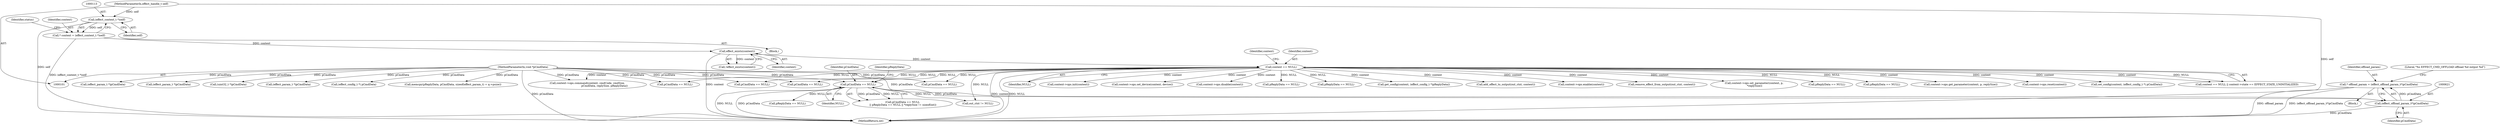 digraph "0_Android_073a80800f341325932c66818ce4302b312909a4@pointer" {
"1000618" [label="(Call,* offload_param = (effect_offload_param_t*)pCmdData)"];
"1000620" [label="(Call,(effect_offload_param_t*)pCmdData)"];
"1000596" [label="(Call,pCmdData == NULL)"];
"1000105" [label="(MethodParameterIn,void *pCmdData)"];
"1000135" [label="(Call,context == NULL)"];
"1000125" [label="(Call,effect_exists(context))"];
"1000110" [label="(Call,* context = (effect_context_t *)self)"];
"1000112" [label="(Call,(effect_context_t *)self)"];
"1000102" [label="(MethodParameterIn,effect_handle_t self)"];
"1000363" [label="(Call,context->ops.disable(context))"];
"1000412" [label="(Call,(effect_param_t *)pCmdData)"];
"1000140" [label="(Identifier,context)"];
"1000125" [label="(Call,effect_exists(context))"];
"1000110" [label="(Call,* context = (effect_context_t *)self)"];
"1000479" [label="(Call,pCmdData == NULL)"];
"1000155" [label="(Call,pReplyData == NULL)"];
"1000570" [label="(Call,(uint32_t *)pCmdData)"];
"1000102" [label="(MethodParameterIn,effect_handle_t self)"];
"1000136" [label="(Identifier,context)"];
"1000274" [label="(Call,pReplyData == NULL)"];
"1000524" [label="(Call,(effect_param_t *)pCmdData)"];
"1000255" [label="(Call,get_config(context, (effect_config_t *)pReplyData))"];
"1000223" [label="(Call,(effect_config_t *) pCmdData)"];
"1000684" [label="(Call,add_effect_to_output(out_ctxt, context))"];
"1000597" [label="(Identifier,pCmdData)"];
"1000311" [label="(Call,context->ops.enable(context))"];
"1000112" [label="(Call,(effect_context_t *)self)"];
"1000664" [label="(Call,remove_effect_from_output(out_ctxt, context))"];
"1000661" [label="(Call,out_ctxt != NULL)"];
"1000538" [label="(Call,context->ops.set_parameter(context, p,\n *replySize))"];
"1000551" [label="(Call,pCmdData == NULL)"];
"1000230" [label="(Call,pReplyData == NULL)"];
"1000326" [label="(Call,pReplyData == NULL)"];
"1000470" [label="(Call,context->ops.get_parameter(context, p, replySize))"];
"1000595" [label="(Call,pCmdData == NULL\n || pReplyData == NULL || *replySize != sizeof(int))"];
"1000114" [label="(Identifier,self)"];
"1000135" [label="(Call,context == NULL)"];
"1000268" [label="(Call,context->ops.reset(context))"];
"1000124" [label="(Call,!effect_exists(context))"];
"1000118" [label="(Identifier,status)"];
"1000618" [label="(Call,* offload_param = (effect_offload_param_t*)pCmdData)"];
"1000587" [label="(Block,)"];
"1000620" [label="(Call,(effect_offload_param_t*)pCmdData)"];
"1000624" [label="(Literal,\"%s EFFECT_CMD_OFFLOAD offload %d output %d\")"];
"1000449" [label="(Call,memcpy(pReplyData, pCmdData, sizeof(effect_param_t) + q->psize))"];
"1000126" [label="(Identifier,context)"];
"1000596" [label="(Call,pCmdData == NULL)"];
"1000600" [label="(Call,pReplyData == NULL)"];
"1000379" [label="(Call,pCmdData == NULL)"];
"1000701" [label="(Call,context->ops.command(context, cmdCode, cmdSize,\n                                          pCmdData, replySize, pReplyData))"];
"1000221" [label="(Call,set_config(context, (effect_config_t *) pCmdData))"];
"1000619" [label="(Identifier,offload_param)"];
"1000622" [label="(Identifier,pCmdData)"];
"1000111" [label="(Identifier,context)"];
"1000446" [label="(Call,(effect_param_t *)pCmdData)"];
"1000108" [label="(Block,)"];
"1000601" [label="(Identifier,pReplyData)"];
"1000134" [label="(Call,context == NULL || context->state == EFFECT_STATE_UNINITIALIZED)"];
"1000137" [label="(Identifier,NULL)"];
"1000105" [label="(MethodParameterIn,void *pCmdData)"];
"1000193" [label="(Call,pCmdData == NULL)"];
"1000180" [label="(Call,context->ops.init(context))"];
"1000598" [label="(Identifier,NULL)"];
"1000725" [label="(MethodReturn,int)"];
"1000579" [label="(Call,context->ops.set_device(context, device))"];
"1000618" -> "1000587"  [label="AST: "];
"1000618" -> "1000620"  [label="CFG: "];
"1000619" -> "1000618"  [label="AST: "];
"1000620" -> "1000618"  [label="AST: "];
"1000624" -> "1000618"  [label="CFG: "];
"1000618" -> "1000725"  [label="DDG: offload_param"];
"1000618" -> "1000725"  [label="DDG: (effect_offload_param_t*)pCmdData"];
"1000620" -> "1000618"  [label="DDG: pCmdData"];
"1000620" -> "1000622"  [label="CFG: "];
"1000621" -> "1000620"  [label="AST: "];
"1000622" -> "1000620"  [label="AST: "];
"1000620" -> "1000725"  [label="DDG: pCmdData"];
"1000596" -> "1000620"  [label="DDG: pCmdData"];
"1000105" -> "1000620"  [label="DDG: pCmdData"];
"1000596" -> "1000595"  [label="AST: "];
"1000596" -> "1000598"  [label="CFG: "];
"1000597" -> "1000596"  [label="AST: "];
"1000598" -> "1000596"  [label="AST: "];
"1000601" -> "1000596"  [label="CFG: "];
"1000595" -> "1000596"  [label="CFG: "];
"1000596" -> "1000725"  [label="DDG: NULL"];
"1000596" -> "1000725"  [label="DDG: pCmdData"];
"1000596" -> "1000595"  [label="DDG: pCmdData"];
"1000596" -> "1000595"  [label="DDG: NULL"];
"1000105" -> "1000596"  [label="DDG: pCmdData"];
"1000135" -> "1000596"  [label="DDG: NULL"];
"1000596" -> "1000600"  [label="DDG: NULL"];
"1000596" -> "1000661"  [label="DDG: NULL"];
"1000105" -> "1000101"  [label="AST: "];
"1000105" -> "1000725"  [label="DDG: pCmdData"];
"1000105" -> "1000193"  [label="DDG: pCmdData"];
"1000105" -> "1000223"  [label="DDG: pCmdData"];
"1000105" -> "1000379"  [label="DDG: pCmdData"];
"1000105" -> "1000412"  [label="DDG: pCmdData"];
"1000105" -> "1000446"  [label="DDG: pCmdData"];
"1000105" -> "1000449"  [label="DDG: pCmdData"];
"1000105" -> "1000479"  [label="DDG: pCmdData"];
"1000105" -> "1000524"  [label="DDG: pCmdData"];
"1000105" -> "1000551"  [label="DDG: pCmdData"];
"1000105" -> "1000570"  [label="DDG: pCmdData"];
"1000105" -> "1000701"  [label="DDG: pCmdData"];
"1000135" -> "1000134"  [label="AST: "];
"1000135" -> "1000137"  [label="CFG: "];
"1000136" -> "1000135"  [label="AST: "];
"1000137" -> "1000135"  [label="AST: "];
"1000140" -> "1000135"  [label="CFG: "];
"1000134" -> "1000135"  [label="CFG: "];
"1000135" -> "1000725"  [label="DDG: context"];
"1000135" -> "1000725"  [label="DDG: NULL"];
"1000135" -> "1000134"  [label="DDG: context"];
"1000135" -> "1000134"  [label="DDG: NULL"];
"1000125" -> "1000135"  [label="DDG: context"];
"1000135" -> "1000155"  [label="DDG: NULL"];
"1000135" -> "1000180"  [label="DDG: context"];
"1000135" -> "1000193"  [label="DDG: NULL"];
"1000135" -> "1000221"  [label="DDG: context"];
"1000135" -> "1000230"  [label="DDG: NULL"];
"1000135" -> "1000255"  [label="DDG: context"];
"1000135" -> "1000268"  [label="DDG: context"];
"1000135" -> "1000274"  [label="DDG: NULL"];
"1000135" -> "1000311"  [label="DDG: context"];
"1000135" -> "1000326"  [label="DDG: NULL"];
"1000135" -> "1000363"  [label="DDG: context"];
"1000135" -> "1000379"  [label="DDG: NULL"];
"1000135" -> "1000470"  [label="DDG: context"];
"1000135" -> "1000479"  [label="DDG: NULL"];
"1000135" -> "1000538"  [label="DDG: context"];
"1000135" -> "1000551"  [label="DDG: NULL"];
"1000135" -> "1000579"  [label="DDG: context"];
"1000135" -> "1000661"  [label="DDG: NULL"];
"1000135" -> "1000664"  [label="DDG: context"];
"1000135" -> "1000684"  [label="DDG: context"];
"1000135" -> "1000701"  [label="DDG: context"];
"1000125" -> "1000124"  [label="AST: "];
"1000125" -> "1000126"  [label="CFG: "];
"1000126" -> "1000125"  [label="AST: "];
"1000124" -> "1000125"  [label="CFG: "];
"1000125" -> "1000725"  [label="DDG: context"];
"1000125" -> "1000124"  [label="DDG: context"];
"1000110" -> "1000125"  [label="DDG: context"];
"1000110" -> "1000108"  [label="AST: "];
"1000110" -> "1000112"  [label="CFG: "];
"1000111" -> "1000110"  [label="AST: "];
"1000112" -> "1000110"  [label="AST: "];
"1000118" -> "1000110"  [label="CFG: "];
"1000110" -> "1000725"  [label="DDG: (effect_context_t *)self"];
"1000112" -> "1000110"  [label="DDG: self"];
"1000112" -> "1000114"  [label="CFG: "];
"1000113" -> "1000112"  [label="AST: "];
"1000114" -> "1000112"  [label="AST: "];
"1000112" -> "1000725"  [label="DDG: self"];
"1000102" -> "1000112"  [label="DDG: self"];
"1000102" -> "1000101"  [label="AST: "];
"1000102" -> "1000725"  [label="DDG: self"];
}

